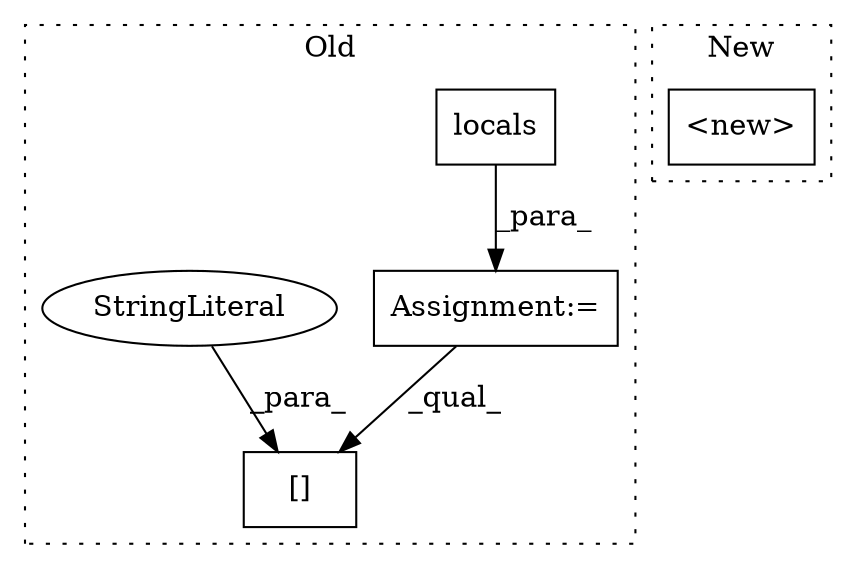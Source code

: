 digraph G {
subgraph cluster0 {
1 [label="locals" a="32" s="10565" l="8" shape="box"];
3 [label="[]" a="2" s="10657,10676" l="11,1" shape="box"];
4 [label="StringLiteral" a="45" s="10668" l="8" shape="ellipse"];
5 [label="Assignment:=" a="7" s="10564" l="1" shape="box"];
label = "Old";
style="dotted";
}
subgraph cluster1 {
2 [label="<new>" a="46" s="12197,12214" l="6,2" shape="box"];
label = "New";
style="dotted";
}
1 -> 5 [label="_para_"];
4 -> 3 [label="_para_"];
5 -> 3 [label="_qual_"];
}